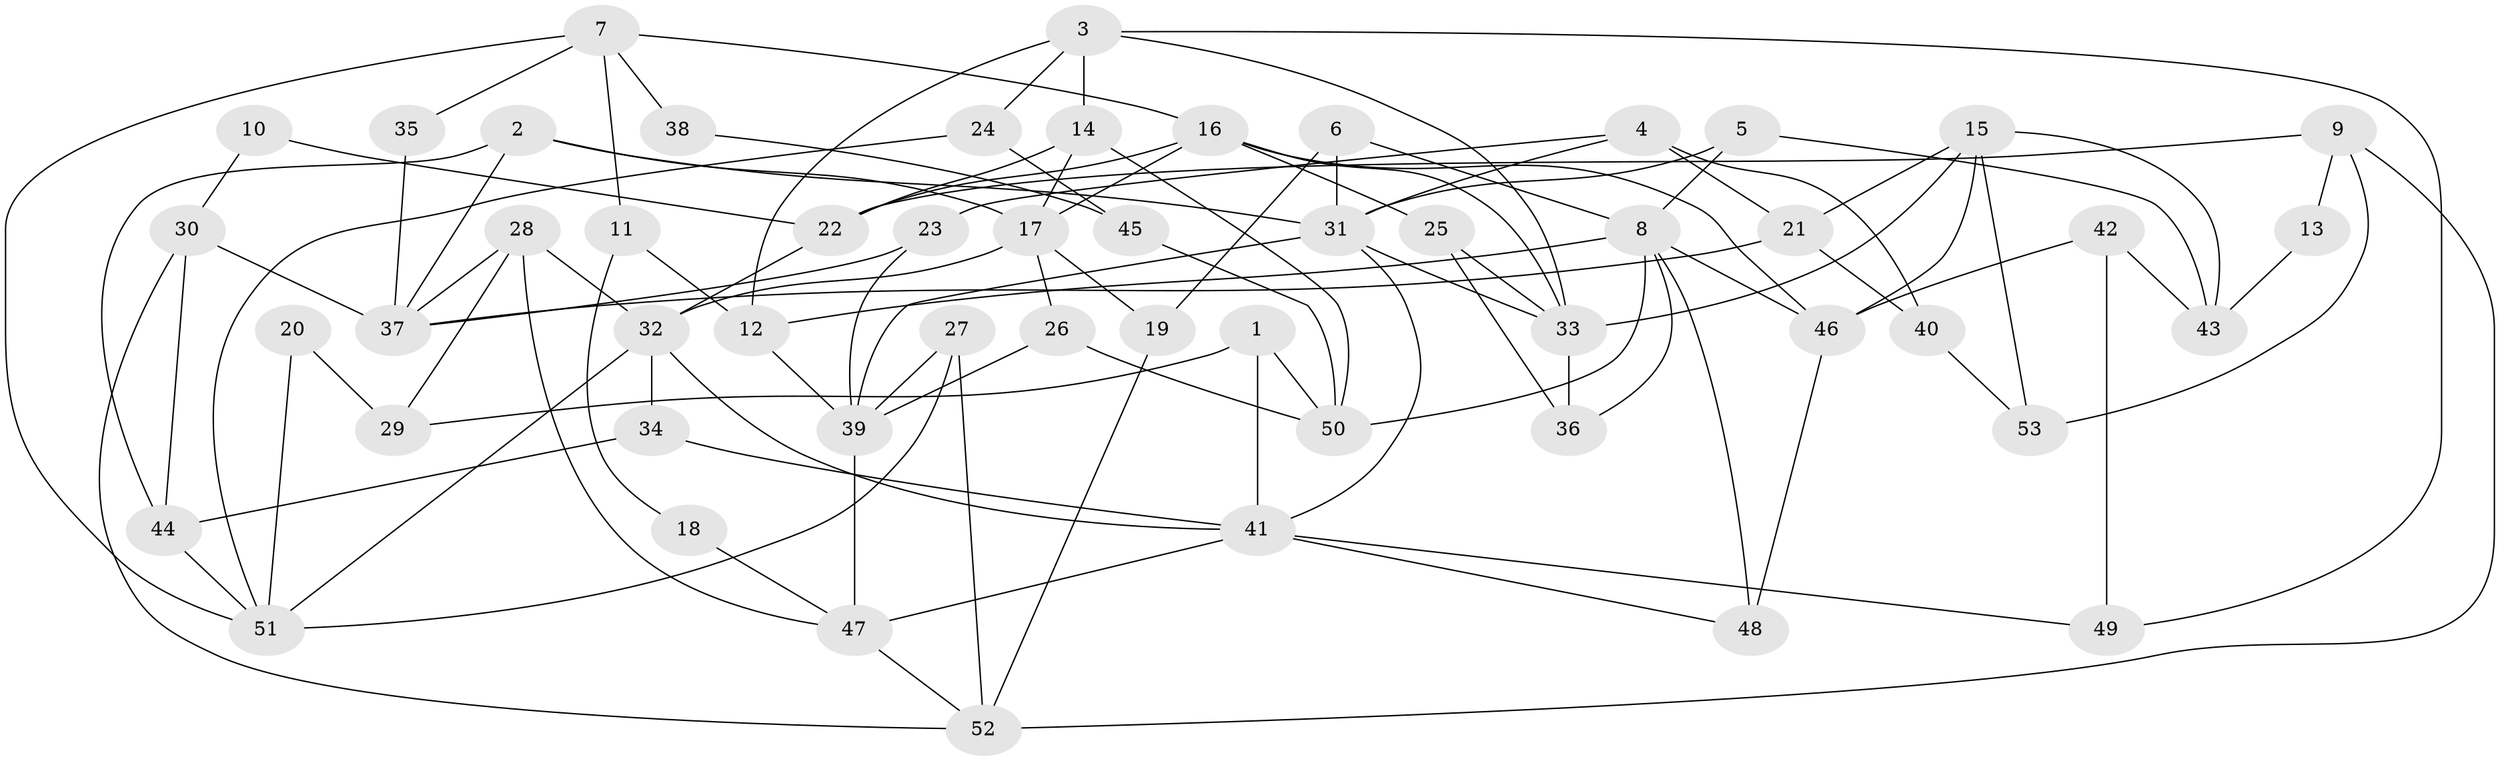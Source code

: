 // coarse degree distribution, {3: 0.15384615384615385, 7: 0.11538461538461539, 2: 0.19230769230769232, 5: 0.23076923076923078, 6: 0.07692307692307693, 4: 0.15384615384615385, 11: 0.038461538461538464, 8: 0.038461538461538464}
// Generated by graph-tools (version 1.1) at 2025/53/03/04/25 21:53:24]
// undirected, 53 vertices, 106 edges
graph export_dot {
graph [start="1"]
  node [color=gray90,style=filled];
  1;
  2;
  3;
  4;
  5;
  6;
  7;
  8;
  9;
  10;
  11;
  12;
  13;
  14;
  15;
  16;
  17;
  18;
  19;
  20;
  21;
  22;
  23;
  24;
  25;
  26;
  27;
  28;
  29;
  30;
  31;
  32;
  33;
  34;
  35;
  36;
  37;
  38;
  39;
  40;
  41;
  42;
  43;
  44;
  45;
  46;
  47;
  48;
  49;
  50;
  51;
  52;
  53;
  1 -- 50;
  1 -- 41;
  1 -- 29;
  2 -- 17;
  2 -- 31;
  2 -- 37;
  2 -- 44;
  3 -- 14;
  3 -- 33;
  3 -- 12;
  3 -- 24;
  3 -- 49;
  4 -- 31;
  4 -- 40;
  4 -- 21;
  4 -- 23;
  5 -- 43;
  5 -- 31;
  5 -- 8;
  6 -- 8;
  6 -- 31;
  6 -- 19;
  7 -- 16;
  7 -- 51;
  7 -- 11;
  7 -- 35;
  7 -- 38;
  8 -- 12;
  8 -- 36;
  8 -- 46;
  8 -- 48;
  8 -- 50;
  9 -- 22;
  9 -- 52;
  9 -- 13;
  9 -- 53;
  10 -- 22;
  10 -- 30;
  11 -- 12;
  11 -- 18;
  12 -- 39;
  13 -- 43;
  14 -- 22;
  14 -- 17;
  14 -- 50;
  15 -- 21;
  15 -- 46;
  15 -- 33;
  15 -- 43;
  15 -- 53;
  16 -- 17;
  16 -- 25;
  16 -- 22;
  16 -- 33;
  16 -- 46;
  17 -- 32;
  17 -- 19;
  17 -- 26;
  18 -- 47;
  19 -- 52;
  20 -- 51;
  20 -- 29;
  21 -- 37;
  21 -- 40;
  22 -- 32;
  23 -- 37;
  23 -- 39;
  24 -- 51;
  24 -- 45;
  25 -- 33;
  25 -- 36;
  26 -- 50;
  26 -- 39;
  27 -- 51;
  27 -- 39;
  27 -- 52;
  28 -- 47;
  28 -- 32;
  28 -- 29;
  28 -- 37;
  30 -- 37;
  30 -- 52;
  30 -- 44;
  31 -- 33;
  31 -- 39;
  31 -- 41;
  32 -- 41;
  32 -- 34;
  32 -- 51;
  33 -- 36;
  34 -- 41;
  34 -- 44;
  35 -- 37;
  38 -- 45;
  39 -- 47;
  40 -- 53;
  41 -- 48;
  41 -- 47;
  41 -- 49;
  42 -- 46;
  42 -- 49;
  42 -- 43;
  44 -- 51;
  45 -- 50;
  46 -- 48;
  47 -- 52;
}
